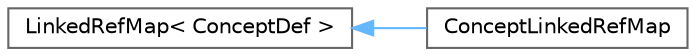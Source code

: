 digraph "Graphical Class Hierarchy"
{
 // INTERACTIVE_SVG=YES
 // LATEX_PDF_SIZE
  bgcolor="transparent";
  edge [fontname=Helvetica,fontsize=10,labelfontname=Helvetica,labelfontsize=10];
  node [fontname=Helvetica,fontsize=10,shape=box,height=0.2,width=0.4];
  rankdir="LR";
  Node0 [label="LinkedRefMap\< ConceptDef \>",height=0.2,width=0.4,color="grey40", fillcolor="white", style="filled",URL="$d2/db7/class_linked_ref_map.html",tooltip=" "];
  Node0 -> Node1 [dir="back",color="steelblue1",style="solid"];
  Node1 [label="ConceptLinkedRefMap",height=0.2,width=0.4,color="grey40", fillcolor="white", style="filled",URL="$d4/daa/class_concept_linked_ref_map.html",tooltip=" "];
}
